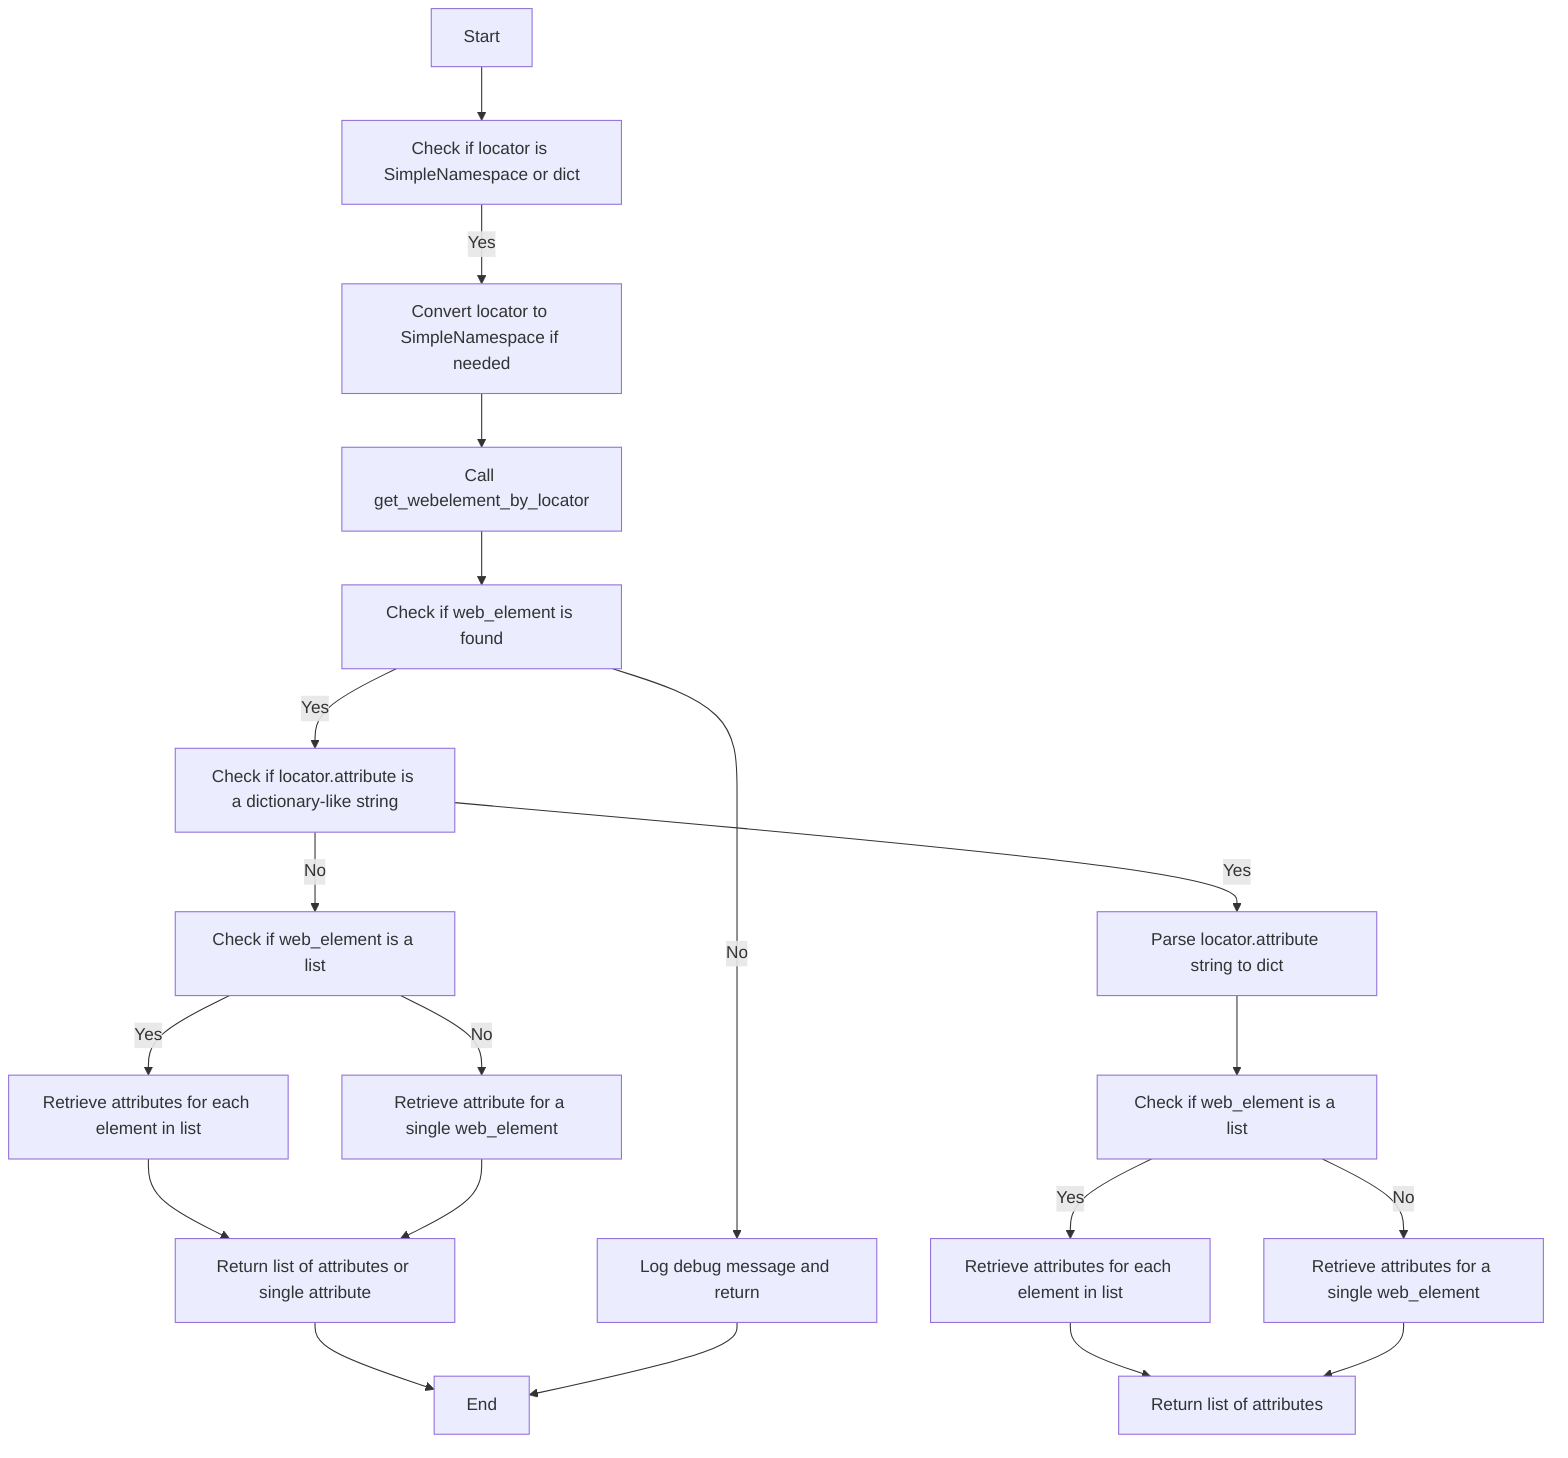 graph TD
            A[Start] --> B[Check if locator is SimpleNamespace or dict]
            B -->|Yes| C[Convert locator to SimpleNamespace if needed]
            C --> D[Call get_webelement_by_locator]
            D --> E[Check if web_element is found]
            E -->|No| F[Log debug message and return]
            E -->|Yes| G[Check if locator.attribute is a dictionary-like string]
            G -->|Yes| H[Parse locator.attribute string to dict]
            H --> I[Check if web_element is a list]
            I -->|Yes| J[Retrieve attributes for each element in list]
            J --> K[Return list of attributes]
            I -->|No| L[Retrieve attributes for a single web_element]
            L --> K
            G -->|No| M[Check if web_element is a list]
            M -->|Yes| N[Retrieve attributes for each element in list]
            N --> O[Return list of attributes or single attribute]
            M -->|No| P[Retrieve attribute for a single web_element]
            P --> O
            O --> Q[End]
            F --> Q